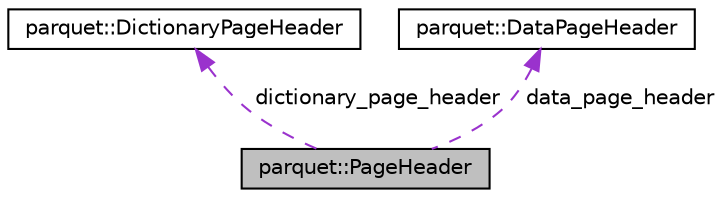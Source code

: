 digraph "parquet::PageHeader"
{
  edge [fontname="Helvetica",fontsize="10",labelfontname="Helvetica",labelfontsize="10"];
  node [fontname="Helvetica",fontsize="10",shape=record];
  Node1 [label="parquet::PageHeader",height=0.2,width=0.4,color="black", fillcolor="grey75", style="filled", fontcolor="black"];
  Node2 -> Node1 [dir="back",color="darkorchid3",fontsize="10",style="dashed",label=" dictionary_page_header" ,fontname="Helvetica"];
  Node2 [label="parquet::DictionaryPageHeader",height=0.2,width=0.4,color="black", fillcolor="white", style="filled",URL="$structparquet_1_1DictionaryPageHeader.html",tooltip="Thrift-derived struct describing the header for a dictionary page. "];
  Node3 -> Node1 [dir="back",color="darkorchid3",fontsize="10",style="dashed",label=" data_page_header" ,fontname="Helvetica"];
  Node3 [label="parquet::DataPageHeader",height=0.2,width=0.4,color="black", fillcolor="white", style="filled",URL="$structparquet_1_1DataPageHeader.html",tooltip="Thrift-derived struct describing the header for a data page. "];
}
